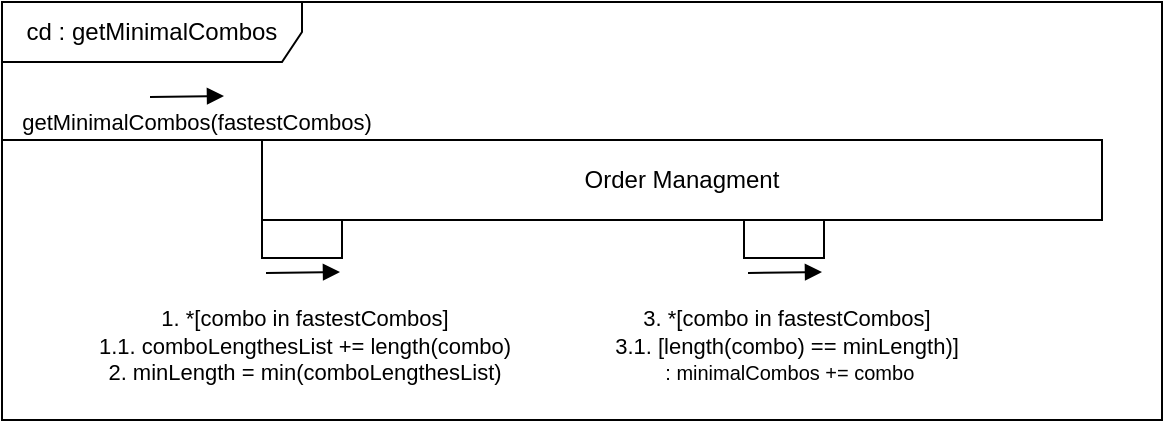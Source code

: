 <mxfile version="21.2.3" type="onedrive">
  <diagram name="Page-1" id="2YBvvXClWsGukQMizWep">
    <mxGraphModel grid="1" page="1" gridSize="10" guides="1" tooltips="1" connect="1" arrows="1" fold="1" pageScale="1" pageWidth="850" pageHeight="1100" math="0" shadow="0">
      <root>
        <mxCell id="0" />
        <mxCell id="1" parent="0" />
        <mxCell id="vbn1vjWYSr6YsiNQEqlZ-1" value="cd : getMinimalCombos" style="shape=umlFrame;whiteSpace=wrap;html=1;pointerEvents=0;width=150;height=30;" vertex="1" parent="1">
          <mxGeometry x="10" y="11" width="580" height="209" as="geometry" />
        </mxCell>
        <mxCell id="vbn1vjWYSr6YsiNQEqlZ-34" style="edgeStyle=none;rounded=0;orthogonalLoop=1;jettySize=auto;html=1;endArrow=none;endFill=0;entryX=0;entryY=0;entryDx=0;entryDy=0;" edge="1" parent="1" target="vbn1vjWYSr6YsiNQEqlZ-33">
          <mxGeometry relative="1" as="geometry">
            <mxPoint x="10" y="80" as="sourcePoint" />
          </mxGeometry>
        </mxCell>
        <mxCell id="vbn1vjWYSr6YsiNQEqlZ-33" value="Order Managment" style="html=1;whiteSpace=wrap;" vertex="1" parent="1">
          <mxGeometry x="140" y="80" width="420" height="40" as="geometry" />
        </mxCell>
        <mxCell id="vbn1vjWYSr6YsiNQEqlZ-51" value="" style="endArrow=none;html=1;rounded=0;entryX=0;entryY=1;entryDx=0;entryDy=0;exitX=0.5;exitY=1;exitDx=0;exitDy=0;" edge="1" parent="1">
          <mxGeometry width="50" height="50" relative="1" as="geometry">
            <mxPoint x="180" y="120" as="sourcePoint" />
            <mxPoint x="140" y="120" as="targetPoint" />
            <Array as="points">
              <mxPoint x="180" y="139" />
              <mxPoint x="140" y="139" />
            </Array>
          </mxGeometry>
        </mxCell>
        <mxCell id="vbn1vjWYSr6YsiNQEqlZ-57" value="getMinimalCombos(fastestCombos)" style="html=1;verticalAlign=bottom;endArrow=block;edgeStyle=elbowEdgeStyle;elbow=vertical;curved=0;rounded=0;" edge="1" parent="1">
          <mxGeometry x="0.257" y="-22" width="80" relative="1" as="geometry">
            <mxPoint x="84" y="58.5" as="sourcePoint" />
            <mxPoint x="121" y="58" as="targetPoint" />
            <mxPoint as="offset" />
            <Array as="points">
              <mxPoint x="105" y="58" />
            </Array>
          </mxGeometry>
        </mxCell>
        <mxCell id="eug0yIInreZ6nuwDFGsd-4" value="1. *[combo in fastestCombos]&lt;br style=&quot;border-color: var(--border-color); font-size: 10px;&quot;&gt;1.1. comboLengthesList += length(combo)&lt;span style=&quot;font-size: 10px;&quot;&gt;&lt;br&gt;&lt;/span&gt;2. minLength = min(comboLengthesList)&lt;span style=&quot;font-size: 10px;&quot;&gt;&lt;br&gt;&lt;/span&gt;" style="html=1;verticalAlign=bottom;endArrow=block;edgeStyle=elbowEdgeStyle;elbow=vertical;curved=0;rounded=0;" edge="1" parent="1">
          <mxGeometry x="0.04" y="-59" width="80" relative="1" as="geometry">
            <mxPoint x="142" y="146.5" as="sourcePoint" />
            <mxPoint x="179" y="146" as="targetPoint" />
            <mxPoint as="offset" />
            <Array as="points">
              <mxPoint x="163" y="146" />
            </Array>
          </mxGeometry>
        </mxCell>
        <mxCell id="VgXWAQIeg6aO3Ldyr-_H-1" value="3. *[combo in fastestCombos]&lt;br style=&quot;border-color: var(--border-color); font-size: 10px;&quot;&gt;3.1. [length(combo) == minLength)]&lt;br&gt;&lt;span style=&quot;font-size: 10px;&quot;&gt;&amp;nbsp;: minimalCombos += combo&lt;/span&gt;&lt;span style=&quot;font-size: 10px;&quot;&gt;&lt;br&gt;&lt;/span&gt;" style="html=1;verticalAlign=bottom;endArrow=block;edgeStyle=elbowEdgeStyle;elbow=vertical;curved=0;rounded=0;" edge="1" parent="1">
          <mxGeometry x="0.04" y="-59" width="80" relative="1" as="geometry">
            <mxPoint x="383" y="146.5" as="sourcePoint" />
            <mxPoint x="420" y="146" as="targetPoint" />
            <mxPoint as="offset" />
            <Array as="points">
              <mxPoint x="404" y="146" />
            </Array>
          </mxGeometry>
        </mxCell>
        <mxCell id="VgXWAQIeg6aO3Ldyr-_H-2" value="" style="endArrow=none;html=1;rounded=0;entryX=0;entryY=1;entryDx=0;entryDy=0;exitX=0.5;exitY=1;exitDx=0;exitDy=0;" edge="1" parent="1">
          <mxGeometry width="50" height="50" relative="1" as="geometry">
            <mxPoint x="421" y="120" as="sourcePoint" />
            <mxPoint x="381" y="120" as="targetPoint" />
            <Array as="points">
              <mxPoint x="421" y="139" />
              <mxPoint x="381" y="139" />
            </Array>
          </mxGeometry>
        </mxCell>
      </root>
    </mxGraphModel>
  </diagram>
</mxfile>
